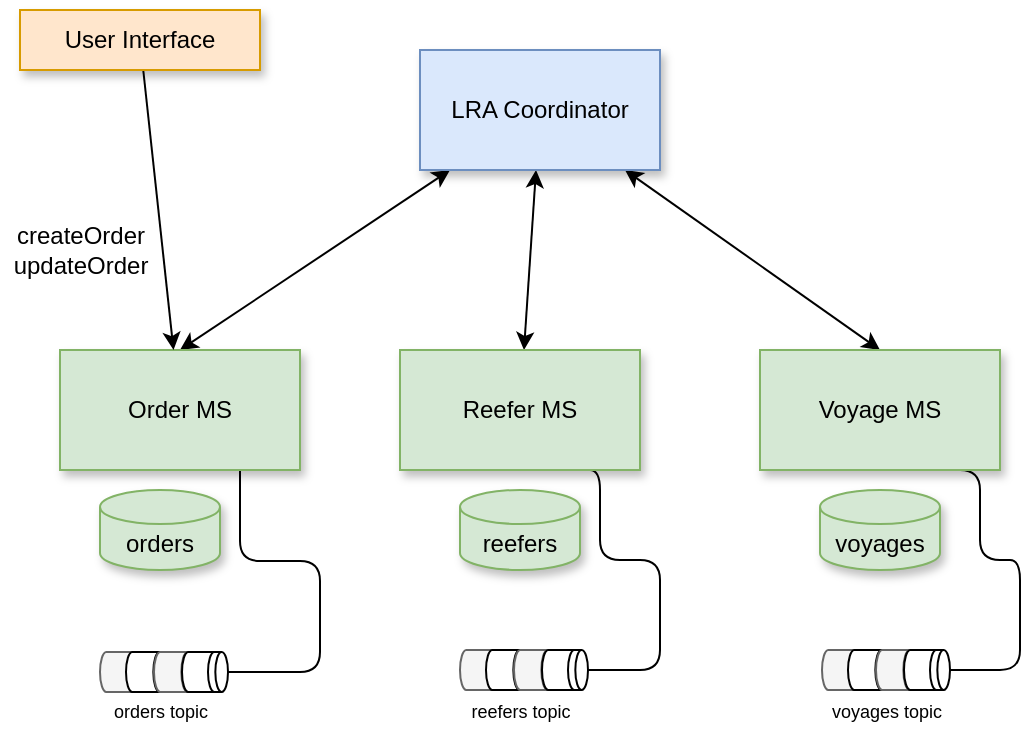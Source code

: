 <mxfile>
    <diagram id="98HK1CQLhTp8gRZnnQZe" name="Page-1">
        <mxGraphModel dx="536" dy="408" grid="1" gridSize="10" guides="1" tooltips="1" connect="1" arrows="1" fold="1" page="1" pageScale="1" pageWidth="850" pageHeight="1100" math="0" shadow="0">
            <root>
                <mxCell id="0"/>
                <mxCell id="1" parent="0"/>
                <mxCell id="6" style="edgeStyle=none;html=1;entryX=0.5;entryY=0;entryDx=0;entryDy=0;startArrow=classic;startFill=1;" parent="1" source="2" target="3" edge="1">
                    <mxGeometry relative="1" as="geometry"/>
                </mxCell>
                <mxCell id="7" style="edgeStyle=none;html=1;startArrow=classic;startFill=1;" parent="1" source="2" target="4" edge="1">
                    <mxGeometry relative="1" as="geometry"/>
                </mxCell>
                <mxCell id="8" style="edgeStyle=none;html=1;entryX=0.5;entryY=0;entryDx=0;entryDy=0;startArrow=classic;startFill=1;" parent="1" source="2" target="5" edge="1">
                    <mxGeometry relative="1" as="geometry"/>
                </mxCell>
                <mxCell id="2" value="LRA Coordinator" style="rounded=0;whiteSpace=wrap;html=1;shadow=1;fillColor=#dae8fc;strokeColor=#6c8ebf;" parent="1" vertex="1">
                    <mxGeometry x="220" y="100" width="120" height="60" as="geometry"/>
                </mxCell>
                <mxCell id="38" style="edgeStyle=orthogonalEdgeStyle;html=1;exitX=0.75;exitY=1;exitDx=0;exitDy=0;entryX=0.5;entryY=0;entryDx=0;entryDy=0;entryPerimeter=0;endArrow=none;endFill=0;startSize=5;endSize=5;jumpSize=5;" edge="1" parent="1" source="3" target="16">
                    <mxGeometry relative="1" as="geometry"/>
                </mxCell>
                <mxCell id="3" value="Order MS" style="rounded=0;whiteSpace=wrap;html=1;shadow=1;fillColor=#d5e8d4;strokeColor=#82b366;" parent="1" vertex="1">
                    <mxGeometry x="40" y="250" width="120" height="60" as="geometry"/>
                </mxCell>
                <mxCell id="43" style="edgeStyle=orthogonalEdgeStyle;jumpSize=5;html=1;exitX=0.75;exitY=1;exitDx=0;exitDy=0;entryX=0.5;entryY=0;entryDx=0;entryDy=0;entryPerimeter=0;fontSize=9;endArrow=none;endFill=0;startSize=5;endSize=5;" edge="1" parent="1" source="4" target="31">
                    <mxGeometry relative="1" as="geometry">
                        <Array as="points">
                            <mxPoint x="310" y="310"/>
                            <mxPoint x="310" y="355"/>
                            <mxPoint x="340" y="355"/>
                            <mxPoint x="340" y="410"/>
                        </Array>
                    </mxGeometry>
                </mxCell>
                <mxCell id="4" value="Reefer MS" style="rounded=0;whiteSpace=wrap;html=1;shadow=1;fillColor=#d5e8d4;strokeColor=#82b366;" parent="1" vertex="1">
                    <mxGeometry x="210" y="250" width="120" height="60" as="geometry"/>
                </mxCell>
                <mxCell id="42" style="edgeStyle=orthogonalEdgeStyle;jumpSize=5;html=1;exitX=0.75;exitY=1;exitDx=0;exitDy=0;entryX=0.5;entryY=0;entryDx=0;entryDy=0;entryPerimeter=0;fontSize=9;endArrow=none;endFill=0;startSize=5;endSize=5;" edge="1" parent="1" source="5" target="37">
                    <mxGeometry relative="1" as="geometry">
                        <Array as="points">
                            <mxPoint x="500" y="310"/>
                            <mxPoint x="500" y="355"/>
                            <mxPoint x="520" y="355"/>
                            <mxPoint x="520" y="410"/>
                        </Array>
                    </mxGeometry>
                </mxCell>
                <mxCell id="5" value="Voyage MS" style="rounded=0;whiteSpace=wrap;html=1;shadow=1;fillColor=#d5e8d4;strokeColor=#82b366;" parent="1" vertex="1">
                    <mxGeometry x="390" y="250" width="120" height="60" as="geometry"/>
                </mxCell>
                <mxCell id="10" style="edgeStyle=none;html=1;startArrow=none;startFill=0;" parent="1" source="9" target="3" edge="1">
                    <mxGeometry relative="1" as="geometry"/>
                </mxCell>
                <mxCell id="9" value="User Interface" style="rounded=0;whiteSpace=wrap;html=1;shadow=1;fillColor=#ffe6cc;strokeColor=#d79b00;" parent="1" vertex="1">
                    <mxGeometry x="20" y="80" width="120" height="30" as="geometry"/>
                </mxCell>
                <mxCell id="11" value="orders" style="shape=cylinder3;whiteSpace=wrap;html=1;boundedLbl=1;backgroundOutline=1;size=8.503;shadow=1;fillColor=#d5e8d4;strokeColor=#82b366;" parent="1" vertex="1">
                    <mxGeometry x="60" y="320" width="60" height="40" as="geometry"/>
                </mxCell>
                <mxCell id="12" value="reefers" style="shape=cylinder3;whiteSpace=wrap;html=1;boundedLbl=1;backgroundOutline=1;size=8.503;shadow=1;fillColor=#d5e8d4;strokeColor=#82b366;" parent="1" vertex="1">
                    <mxGeometry x="240" y="320" width="60" height="40" as="geometry"/>
                </mxCell>
                <mxCell id="13" value="voyages" style="shape=cylinder3;whiteSpace=wrap;html=1;boundedLbl=1;backgroundOutline=1;size=8.503;shadow=1;fillColor=#d5e8d4;strokeColor=#82b366;" parent="1" vertex="1">
                    <mxGeometry x="420" y="320" width="60" height="40" as="geometry"/>
                </mxCell>
                <mxCell id="14" value="createOrder&lt;br&gt;updateOrder" style="text;html=1;align=center;verticalAlign=middle;resizable=0;points=[];autosize=1;strokeColor=none;fillColor=none;" parent="1" vertex="1">
                    <mxGeometry x="10" y="185" width="80" height="30" as="geometry"/>
                </mxCell>
                <mxCell id="25" value="" style="group" vertex="1" connectable="0" parent="1">
                    <mxGeometry x="60" y="401" width="64" height="20" as="geometry"/>
                </mxCell>
                <mxCell id="20" value="" style="shape=cylinder3;whiteSpace=wrap;html=1;boundedLbl=1;backgroundOutline=1;size=3.167;rotation=90;fillColor=#f5f5f5;fontColor=#333333;strokeColor=#666666;" vertex="1" parent="25">
                    <mxGeometry width="20" height="20" as="geometry"/>
                </mxCell>
                <mxCell id="21" value="" style="shape=cylinder3;whiteSpace=wrap;html=1;boundedLbl=1;backgroundOutline=1;size=3.167;rotation=90;" vertex="1" parent="25">
                    <mxGeometry x="13" width="20" height="20" as="geometry"/>
                </mxCell>
                <mxCell id="22" value="" style="shape=cylinder3;whiteSpace=wrap;html=1;boundedLbl=1;backgroundOutline=1;size=3.167;rotation=90;fillColor=#f5f5f5;fontColor=#333333;strokeColor=#666666;" vertex="1" parent="25">
                    <mxGeometry x="27" width="20" height="20" as="geometry"/>
                </mxCell>
                <mxCell id="23" value="" style="shape=cylinder3;whiteSpace=wrap;html=1;boundedLbl=1;backgroundOutline=1;size=3.167;rotation=90;" vertex="1" parent="25">
                    <mxGeometry x="41" width="20" height="20" as="geometry"/>
                </mxCell>
                <mxCell id="16" value="" style="shape=cylinder3;whiteSpace=wrap;html=1;boundedLbl=1;backgroundOutline=1;size=3.167;rotation=90;" vertex="1" parent="25">
                    <mxGeometry x="49" y="5" width="20" height="10" as="geometry"/>
                </mxCell>
                <mxCell id="26" value="" style="group" vertex="1" connectable="0" parent="1">
                    <mxGeometry x="240" y="400" width="64" height="20" as="geometry"/>
                </mxCell>
                <mxCell id="27" value="" style="shape=cylinder3;whiteSpace=wrap;html=1;boundedLbl=1;backgroundOutline=1;size=3.167;rotation=90;fillColor=#f5f5f5;fontColor=#333333;strokeColor=#666666;" vertex="1" parent="26">
                    <mxGeometry width="20" height="20" as="geometry"/>
                </mxCell>
                <mxCell id="28" value="" style="shape=cylinder3;whiteSpace=wrap;html=1;boundedLbl=1;backgroundOutline=1;size=3.167;rotation=90;" vertex="1" parent="26">
                    <mxGeometry x="13" width="20" height="20" as="geometry"/>
                </mxCell>
                <mxCell id="29" value="" style="shape=cylinder3;whiteSpace=wrap;html=1;boundedLbl=1;backgroundOutline=1;size=3.167;rotation=90;fillColor=#f5f5f5;fontColor=#333333;strokeColor=#666666;" vertex="1" parent="26">
                    <mxGeometry x="27" width="20" height="20" as="geometry"/>
                </mxCell>
                <mxCell id="30" value="" style="shape=cylinder3;whiteSpace=wrap;html=1;boundedLbl=1;backgroundOutline=1;size=3.167;rotation=90;" vertex="1" parent="26">
                    <mxGeometry x="41" width="20" height="20" as="geometry"/>
                </mxCell>
                <mxCell id="31" value="" style="shape=cylinder3;whiteSpace=wrap;html=1;boundedLbl=1;backgroundOutline=1;size=3.167;rotation=90;" vertex="1" parent="26">
                    <mxGeometry x="49" y="5" width="20" height="10" as="geometry"/>
                </mxCell>
                <mxCell id="32" value="" style="group" vertex="1" connectable="0" parent="1">
                    <mxGeometry x="421" y="400" width="64" height="20" as="geometry"/>
                </mxCell>
                <mxCell id="33" value="" style="shape=cylinder3;whiteSpace=wrap;html=1;boundedLbl=1;backgroundOutline=1;size=3.167;rotation=90;fillColor=#f5f5f5;fontColor=#333333;strokeColor=#666666;" vertex="1" parent="32">
                    <mxGeometry width="20" height="20" as="geometry"/>
                </mxCell>
                <mxCell id="34" value="" style="shape=cylinder3;whiteSpace=wrap;html=1;boundedLbl=1;backgroundOutline=1;size=3.167;rotation=90;" vertex="1" parent="32">
                    <mxGeometry x="13" width="20" height="20" as="geometry"/>
                </mxCell>
                <mxCell id="35" value="" style="shape=cylinder3;whiteSpace=wrap;html=1;boundedLbl=1;backgroundOutline=1;size=3.167;rotation=90;fillColor=#f5f5f5;fontColor=#333333;strokeColor=#666666;" vertex="1" parent="32">
                    <mxGeometry x="27" width="20" height="20" as="geometry"/>
                </mxCell>
                <mxCell id="36" value="" style="shape=cylinder3;whiteSpace=wrap;html=1;boundedLbl=1;backgroundOutline=1;size=3.167;rotation=90;" vertex="1" parent="32">
                    <mxGeometry x="41" width="20" height="20" as="geometry"/>
                </mxCell>
                <mxCell id="37" value="" style="shape=cylinder3;whiteSpace=wrap;html=1;boundedLbl=1;backgroundOutline=1;size=3.167;rotation=90;" vertex="1" parent="32">
                    <mxGeometry x="49" y="5" width="20" height="10" as="geometry"/>
                </mxCell>
                <mxCell id="39" value="orders topic" style="text;html=1;align=center;verticalAlign=middle;resizable=0;points=[];autosize=1;strokeColor=none;fillColor=none;fontSize=9;" vertex="1" parent="1">
                    <mxGeometry x="60" y="421" width="60" height="20" as="geometry"/>
                </mxCell>
                <mxCell id="40" value="voyages topic" style="text;html=1;align=center;verticalAlign=middle;resizable=0;points=[];autosize=1;strokeColor=none;fillColor=none;fontSize=9;" vertex="1" parent="1">
                    <mxGeometry x="418" y="421" width="70" height="20" as="geometry"/>
                </mxCell>
                <mxCell id="41" value="reefers topic" style="text;html=1;align=center;verticalAlign=middle;resizable=0;points=[];autosize=1;strokeColor=none;fillColor=none;fontSize=9;" vertex="1" parent="1">
                    <mxGeometry x="240" y="421" width="60" height="20" as="geometry"/>
                </mxCell>
            </root>
        </mxGraphModel>
    </diagram>
</mxfile>